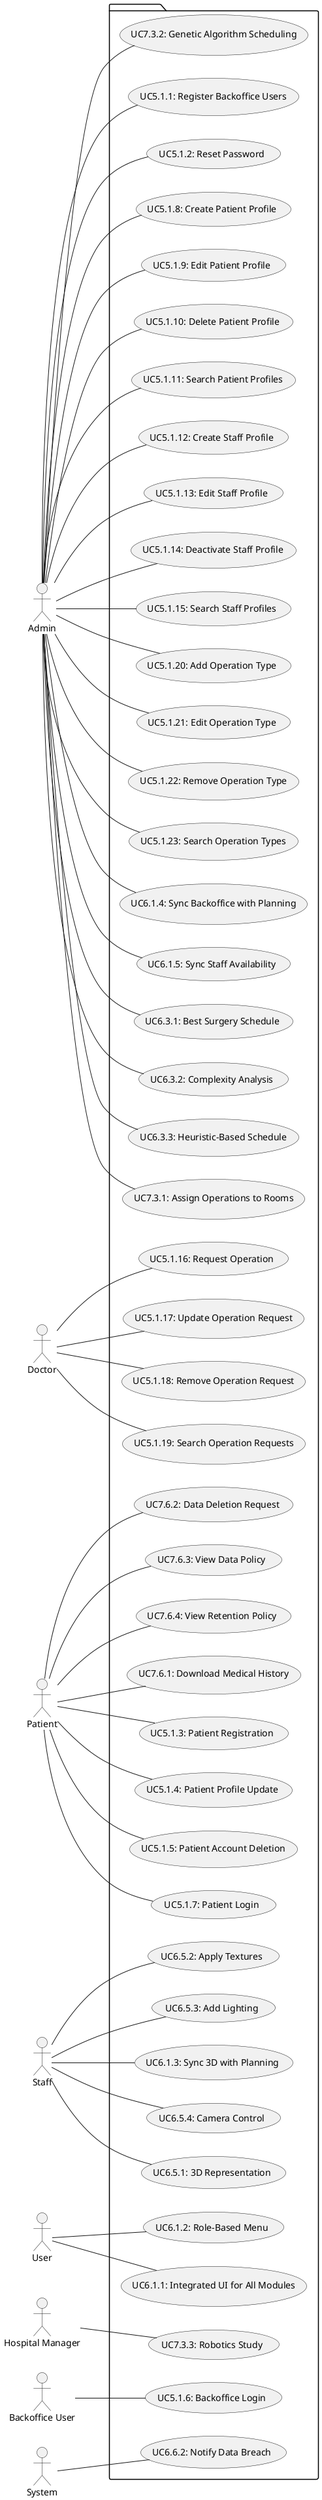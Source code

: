 @startuml
left to right direction

:Admin: as admin
:Doctor: as doctor
:Patient: as patient
:Staff: as staff
:User: as user
:Hospital Manager: as HM
:Backoffice User: as BU
:System: as System

package  {

usecase "UC5.1.1: Register Backoffice Users" as UC51_1
usecase "UC5.1.2: Reset Password" as UC51_2
usecase "UC5.1.3: Patient Registration" as UC51_3
usecase "UC5.1.4: Patient Profile Update" as UC51_4
usecase "UC5.1.5: Patient Account Deletion" as UC51_5
usecase "UC5.1.6: Backoffice Login" as UC51_6
usecase "UC5.1.7: Patient Login" as UC51_7
usecase "UC5.1.8: Create Patient Profile" as UC51_8
usecase "UC5.1.9: Edit Patient Profile" as UC51_9
usecase "UC5.1.10: Delete Patient Profile" as UC51_10
usecase "UC5.1.11: Search Patient Profiles" as UC51_11
usecase "UC5.1.12: Create Staff Profile" as UC51_12
usecase "UC5.1.13: Edit Staff Profile" as UC51_13
usecase "UC5.1.14: Deactivate Staff Profile" as UC51_14
usecase "UC5.1.15: Search Staff Profiles" as UC51_15
usecase "UC5.1.16: Request Operation" as UC51_16
usecase "UC5.1.17: Update Operation Request" as UC51_17
usecase "UC5.1.18: Remove Operation Request" as UC51_18
usecase "UC5.1.19: Search Operation Requests" as UC51_19
usecase "UC5.1.20: Add Operation Type" as UC51_20
usecase "UC5.1.21: Edit Operation Type" as UC51_21
usecase "UC5.1.22: Remove Operation Type" as UC51_22
usecase "UC5.1.23: Search Operation Types" as UC51_23

usecase "UC6.1.1: Integrated UI for All Modules" as UC61_1
usecase "UC6.1.2: Role-Based Menu" as UC61_2
usecase "UC6.1.3: Sync 3D with Planning" as UC61_3
usecase "UC6.1.4: Sync Backoffice with Planning" as UC61_4
usecase "UC6.1.5: Sync Staff Availability" as UC61_5

usecase "UC6.3.1: Best Surgery Schedule" as UC63_1
usecase "UC6.3.2: Complexity Analysis" as UC63_2
usecase "UC6.3.3: Heuristic-Based Schedule" as UC63_3

usecase "UC6.5.1: 3D Representation" as UC65_1
usecase "UC6.5.2: Apply Textures" as UC65_2
usecase "UC6.5.3: Add Lighting" as UC65_3
usecase "UC6.5.4: Camera Control" as UC65_4

usecase "UC6.6.2: Notify Data Breach" as UC66_2

usecase "UC7.3.1: Assign Operations to Rooms" as UC73_1
usecase "UC7.3.2: Genetic Algorithm Scheduling" as UC73_2
usecase "UC7.3.3: Robotics Study" as UC73_3

usecase "UC7.6.1: Download Medical History" as UC76_1
usecase "UC7.6.2: Data Deletion Request" as UC76_2
usecase "UC7.6.3: View Data Policy" as UC76_3
usecase "UC7.6.4: View Retention Policy" as UC76_4

user -- UC61_1
user -- UC61_2
admin -- UC61_4
admin -- UC61_5
admin -- UC51_1
admin -- UC51_2
admin -- UC51_8
admin -- UC51_9
admin -- UC51_10
admin -- UC51_11
admin -- UC51_12
admin -- UC51_13
admin -- UC51_14
admin -- UC51_15
admin -- UC51_20
admin -- UC51_21
admin -- UC51_22
admin -- UC51_23
admin -- UC63_1
admin -- UC63_2
admin -- UC63_3
admin -- UC73_1
admin -- UC73_2

BU -- UC51_6

patient -- UC51_7
patient -- UC51_3
patient -- UC51_4
patient -- UC51_5
patient -- UC76_1
patient -- UC76_2
patient -- UC76_3
patient -- UC76_4

doctor -- UC51_16
doctor -- UC51_17
doctor -- UC51_18
doctor -- UC51_19

System -- UC66_2

staff -- UC65_1
staff -- UC65_2
staff -- UC65_3
staff -- UC65_4
staff -- UC61_3

HM -- UC73_3

}
@enduml